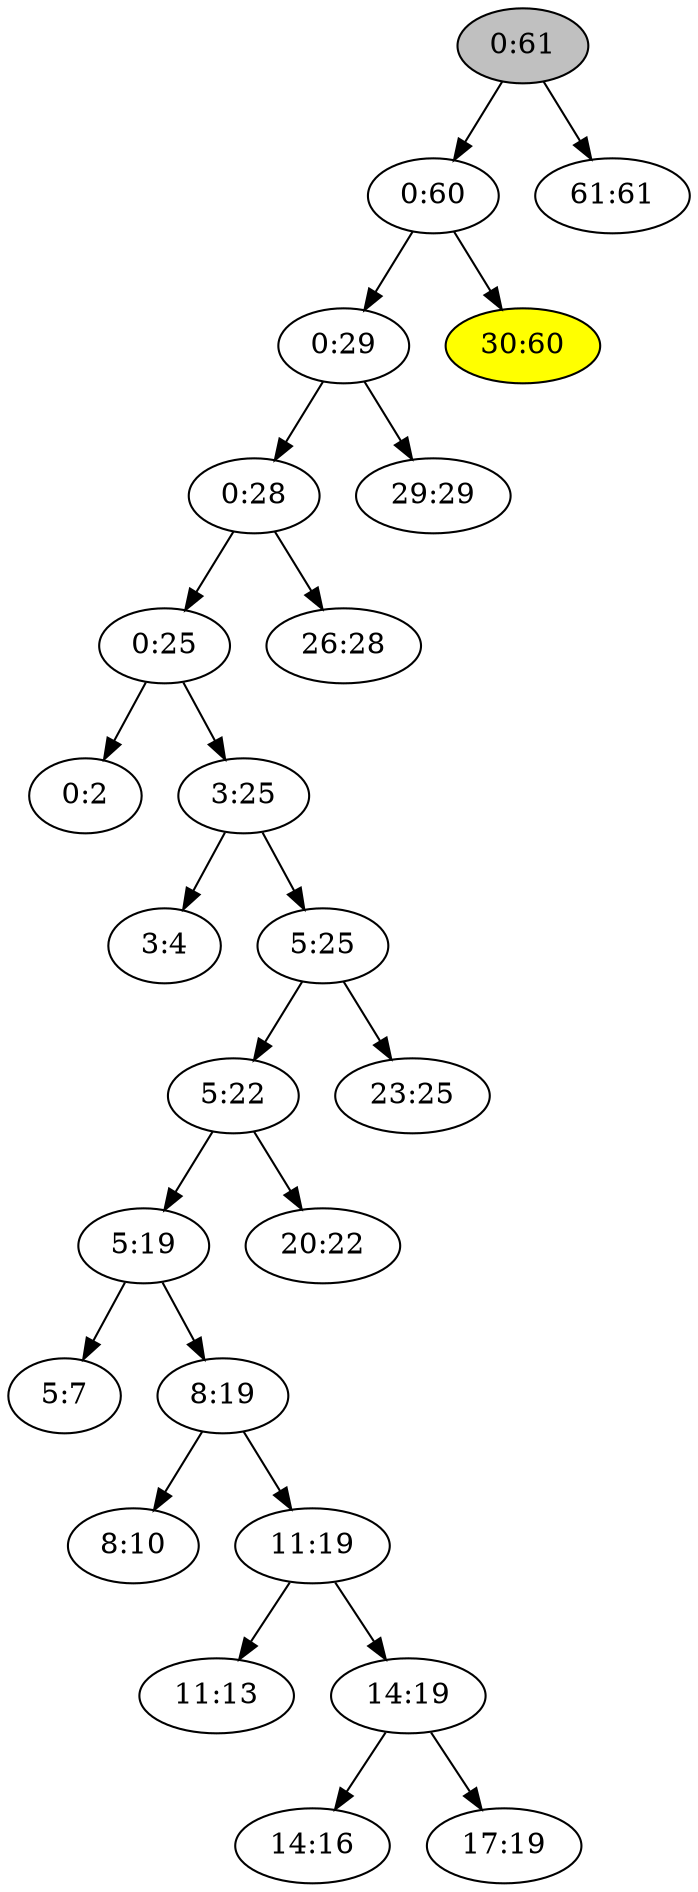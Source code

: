 digraph "big-i30:60" {

/* Nodes */

N_0_61[label="0:61"][style="filled"][fillcolor="grey"];
N_0_60[label="0:60"];
N_0_29[label="0:29"];
N_0_28[label="0:28"];
N_0_25[label="0:25"];
N_0_2[label="0:2"];
N_3_25[label="3:25"];
N_3_4[label="3:4"];
N_5_25[label="5:25"];
N_5_22[label="5:22"];
N_5_19[label="5:19"];
N_5_7[label="5:7"];
N_8_19[label="8:19"];
N_8_10[label="8:10"];
N_11_19[label="11:19"];
N_11_13[label="11:13"];
N_14_19[label="14:19"];
N_14_16[label="14:16"];
N_17_19[label="17:19"];
N_20_22[label="20:22"];
N_23_25[label="23:25"];
N_26_28[label="26:28"];
N_29_29[label="29:29"];
N_30_60[label="30:60"][style="filled"][fillcolor="yellow"];
N_61_61[label="61:61"];

/* Edges */

N_0_25 -> N_0_2;
N_3_25 -> N_3_4;
N_5_19 -> N_5_7;
N_8_19 -> N_8_10;
N_11_19 -> N_11_13;
N_14_19 -> N_14_16;
N_14_19 -> N_17_19;
N_11_19 -> N_14_19;
N_8_19 -> N_11_19;
N_5_19 -> N_8_19;
N_5_22 -> N_5_19;
N_5_22 -> N_20_22;
N_5_25 -> N_5_22;
N_5_25 -> N_23_25;
N_3_25 -> N_5_25;
N_0_25 -> N_3_25;
N_0_28 -> N_0_25;
N_0_28 -> N_26_28;
N_0_29 -> N_0_28;
N_0_29 -> N_29_29;
N_0_60 -> N_0_29;
N_0_60 -> N_30_60;
N_0_61 -> N_0_60;
N_0_61 -> N_61_61;
}
